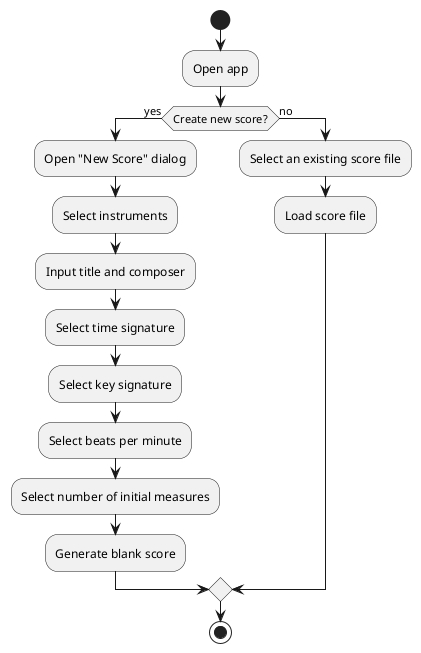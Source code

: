 'Score
@startuml
start
:Open app;

if (Create new score?) then (yes)
    :Open "New Score" dialog;
    :Select instruments;
    :Input title and composer;
    :Select time signature;
    :Select key signature;
    :Select beats per minute;
    :Select number of initial measures;
    :Generate blank score;
else (no)
    :Select an existing score file;
    :Load score file;
endif
stop
@enduml

'Note
@startuml
start
:Click Note input toggle;

if (Note input toggle ON?) then (Yes)
    :Select duration (quarter, half, etc);
    if (Hover over the measure?) then (yes)
        :Preview where the note will be added;
        :Click to place the note;
        :Save note to the measure;
    else (No)
    endif
else (No)
     if (Click on an existing note?) then (Yes)
        if (Drag?) then (Yes)
            :Change pitch of note;
            :Save changes;
        (No) else if (Press backspace or delete key?) then (Yes)
            :Remove the note from the measure;
            :Save changes;
        endif
     else (No)
     endif
endif
stop
@enduml

'Rest
@startuml
start
:Click Rest toggle;

if (Rest toggle ON?) then (Yes)
    :Select duration (quarter, half, etc);
    if (Hover over the measure?) then (yes)
        :Preview where the rest will be added;
        :Click to place the rest;
        :Save rest to the measure;
    else (No)
    endif
else (No)
     if (Click on an existing rest?) then (Yes)
        if (Drag?) then (Yes)
            :Change vertical position of rest;
            :Save changes;
        else (No)
        endif
     else (No)
     endif
endif
stop
@enduml

'Accidental
@startuml
start
:Click on a note;
:Select an accidental (sharp, flat, natural);
:Apply accidental to selected note;
:Save changes to the note;
stop
@enduml

'Dynamics
@startuml
start
:Click on dynamics dropdown menu;

if (Drag and drop) then (yes)
    :Drag dynamic symbol (e.g. forte, piano) onto the score;
else (Click)
    :Click on the note or measure;
    :Select dynamic symbol;
endif

:Apply dynamic;
:Adjust velocity of associated notes;
:Save changes to the score;
stop
@enduml

'Articulation
@startuml
start
:Click on articulation dropdown menu;

if (Drag and drop) then (yes)
    :Drag articulation symbol (e.g. staccato, slur, tie, accent) onto the score;
else (Click)
    :Click on a single note, group of notes or measures;
    :Select articulation symbol;
endif

:Apply articulation;
:Adjust notes based on articulation;
:Save changes to the score;
stop
@enduml

'Add Instruments
@startuml
start
:Click on "Instruments" tab;
:Click on "Add" button;
:Select Instrument Family;
:Select Instrument by double clicking;
:Click "OK";
:Add Instrument to the score;
:Save changes to the score;
stop
@enduml

'Change Instruments
@startuml
start
:Click on "Instruments" tab;
:Click on "Setting" button for the specific instrument;
:Click on "Replace Instrument";
:Select Instrument Family;
:Select Instrument by double clicking;
:Click "OK";
:Change instrument from the score;
:Save changes to the score;
stop
@enduml

'Export
@startuml
start
:Click on "File" menu;
:Select "Export" option;

switch (Format Option)
case (PDF)
    :Click "Export";
    :Select file location and name;
    :Click "Save";
    :Generate and save score as a PDF;
case (MIDI)
    :Click "Export";
    :Select file location and name;
    :Click "Save";
    :Generate and save score as MIDI;
case (MP3)
    :Click "Export";
    :Select file location and name;
    :Click "Save";
    :Generate and save score as MP3;
case (WAV)
    :Click "Export";
    :Select file location and name;
    :Click "Save";
    :Generate and save score as WAV;
case (PNG)
    :Click "Export";
    :Select file location and name;
    :Click "Save";
    :Generate and save score as PNG;
endswitch
stop
@enduml

'Playback the score
@startuml
start
:Click on "Play" button;

repeat :Start playback of the score;
    while (Playback ongoing?) is (Yes)
        fork
            :Continue playing audio;
        fork again
            :Update note highlight progression;
        fork again
            :Update time displayed;
        fork again
            :Update current measure and beat number;
        endfork
    endwhile (No)
repeat while (Loop playback is enabled?) is (Yes) not (No);
stop
@enduml

'Add tempo to score
@startuml
start
:Click on tempo dropdown menu;

if (Drag and drop) then (yes)
    :Drag tempo symbol (e.g. Moderato, Allegro) onto the score;
else (Click)
    :Click on the note or measure;
    :Select tempo symbol;
endif

:Apply tempo;
:Adjust speed of associated notes;
:Save changes to the score;
stop
@enduml

'Add/change key signature
@startuml
start
:Click on key signatures dropdown menu;

if (Drag and drop) then (yes)
    :Drag key signature symbol onto the score;
else (Click)
    :Click on the note or measure;
    :Select key signature symbol;
endif

:Apply key signature;
:Adjust notes based on where the key signature changes;
:Save changes to the score;
stop
@enduml

'Add/change time signature
@startuml
start
:Click on time signatures dropdown menu;

if (Drag and drop) then (yes)
    :Drag time signature symbol onto the score;
else (Click)
    :Click on the note or measure;
    :Select time signature symbol;
endif

:Apply time signature;
:Change the amount of beats each measure gets based on the new time signature;
:Change what note the time signature count is based on;
:Adjust notes based on where the time signature changes;
:Save changes to the score;
stop
@enduml

'Add measures
@startuml
start
:Select where to add measures;
:Click on "Add Measures" button;

switch (Where to add measures?)
case (Start of score)
    :Input number of measures to add;
    :Click "Ok";
    :Add measures at the start of the score;
case(End of score)
    :Input number of measures to add;
    :Click "Ok";
    :Add measures at the end of the score;
case(Specific location in the score)
    if (Location selected?) then (Yes)
    :Select specific location in the score;
    :Insert new measures at the selected point;
    else (No)
    endif
endswitch

:Update measure count;
:Save changes to the score;
stop
@enduml
